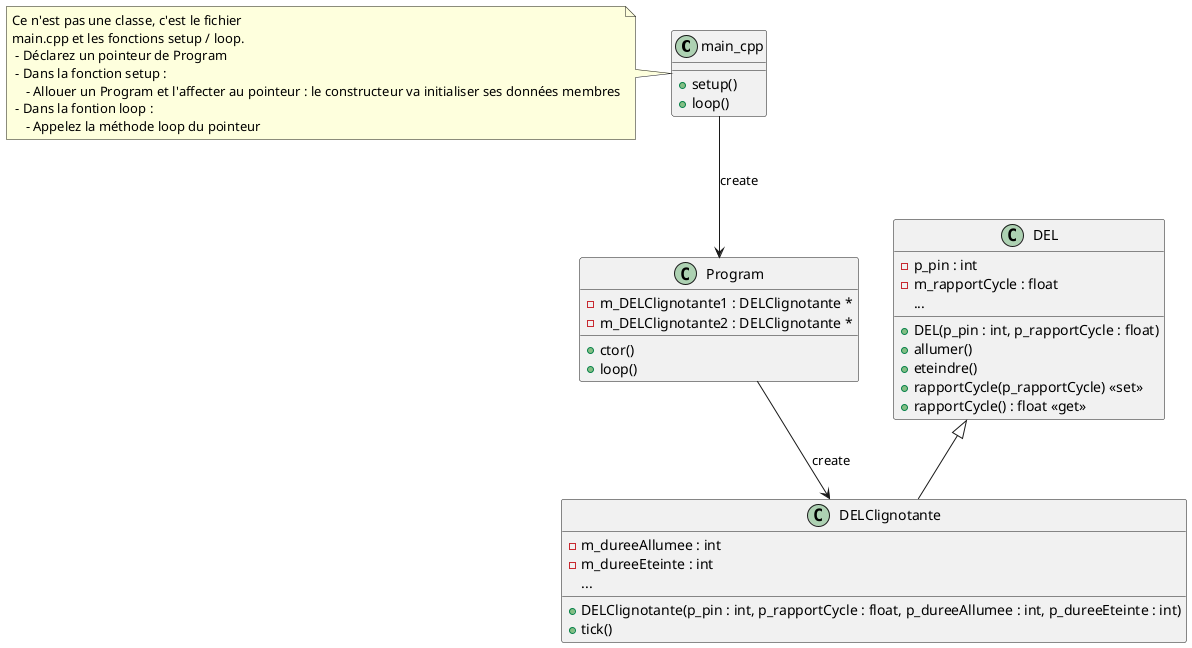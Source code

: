 @startuml DELClignotante_diagclasses

class "main_cpp" {
    + setup()
    + loop()
}

note left of main_cpp 
    Ce n'est pas une classe, c'est le fichier
    main.cpp et les fonctions setup / loop.
     - Déclarez un pointeur de Program
     - Dans la fonction setup : 
        - Allouer un Program et l'affecter au pointeur : le constructeur va initialiser ses données membres
     - Dans la fontion loop :
        - Appelez la méthode loop du pointeur
end note

class Program {
    - m_DELClignotante1 : DELClignotante *
    - m_DELClignotante2 : DELClignotante *
    + ctor()
    + loop()
}

class DEL {
    - p_pin : int
    - m_rapportCycle : float
    ...
    + DEL(p_pin : int, p_rapportCycle : float)
    + allumer()
    + eteindre()
    + rapportCycle(p_rapportCycle) << set >>
    + rapportCycle() : float << get >>
}

class DELClignotante {
    - m_dureeAllumee : int
    - m_dureeEteinte : int
    ...
    + DELClignotante(p_pin : int, p_rapportCycle : float, p_dureeAllumee : int, p_dureeEteinte : int)
    + tick()
}

main_cpp --> Program : create
Program --> DELClignotante : create

DEL <|-- DELClignotante

@enduml
